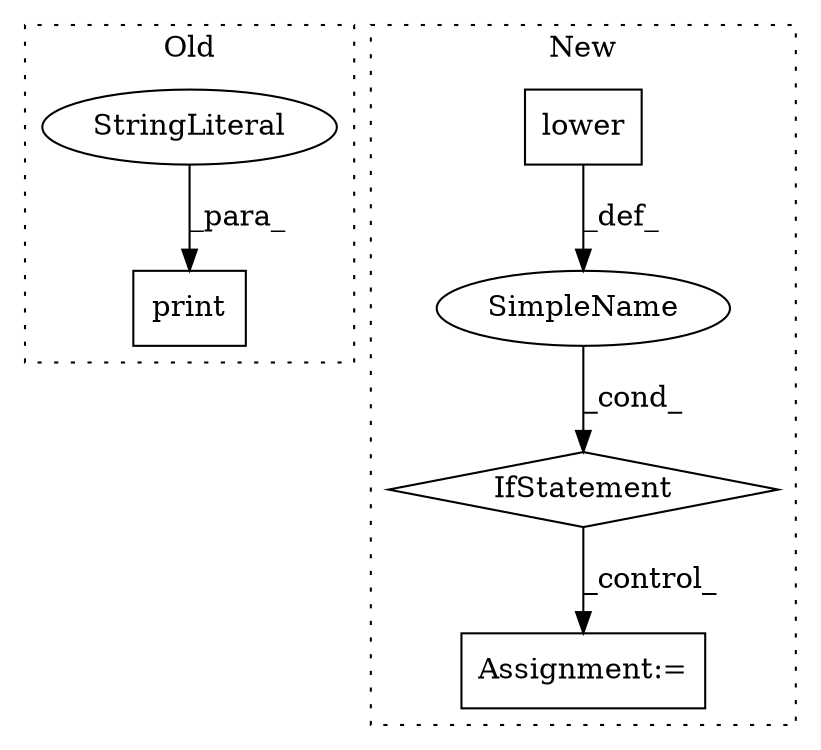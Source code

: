 digraph G {
subgraph cluster0 {
1 [label="print" a="32" s="1601,1639" l="6,1" shape="box"];
3 [label="StringLiteral" a="45" s="1624" l="15" shape="ellipse"];
label = "Old";
style="dotted";
}
subgraph cluster1 {
2 [label="lower" a="32" s="962" l="7" shape="box"];
4 [label="IfStatement" a="25" s="953,1014" l="4,2" shape="diamond"];
5 [label="Assignment:=" a="7" s="1108" l="1" shape="box"];
6 [label="SimpleName" a="42" s="" l="" shape="ellipse"];
label = "New";
style="dotted";
}
2 -> 6 [label="_def_"];
3 -> 1 [label="_para_"];
4 -> 5 [label="_control_"];
6 -> 4 [label="_cond_"];
}